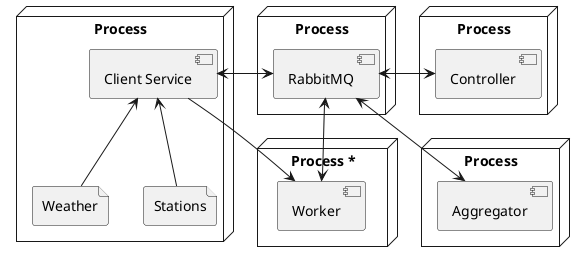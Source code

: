 @startuml

node rp as "Process" {
  component mq as "RabbitMQ"
}
node cop as "Process" {
  component co as "Controller"
}
node csp as "Process" {
  component cs as "Client Service"
  file Weather
  file Stations
}
node ewp as "Process *" {
  component ew as "Worker"

}
node awp as "Process" {
  component aw as "Aggregator"
}

cs <-> mq
mq <-> co
mq <--> ew
mq <--> aw
cs --> ew

cs <-- Weather
cs <-- Stations

@enduml